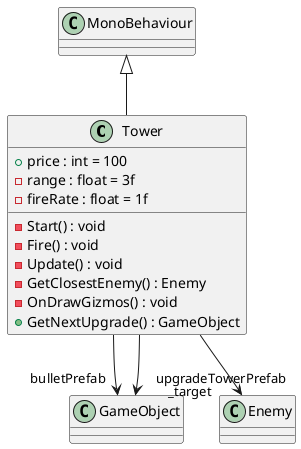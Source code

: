 @startuml
class Tower {
    + price : int = 100
    - range : float = 3f
    - fireRate : float = 1f
    - Start() : void
    - Fire() : void
    - Update() : void
    - GetClosestEnemy() : Enemy
    - OnDrawGizmos() : void
    + GetNextUpgrade() : GameObject
}
MonoBehaviour <|-- Tower
Tower --> "bulletPrefab" GameObject
Tower --> "upgradeTowerPrefab" GameObject
Tower --> "_target" Enemy
@enduml
